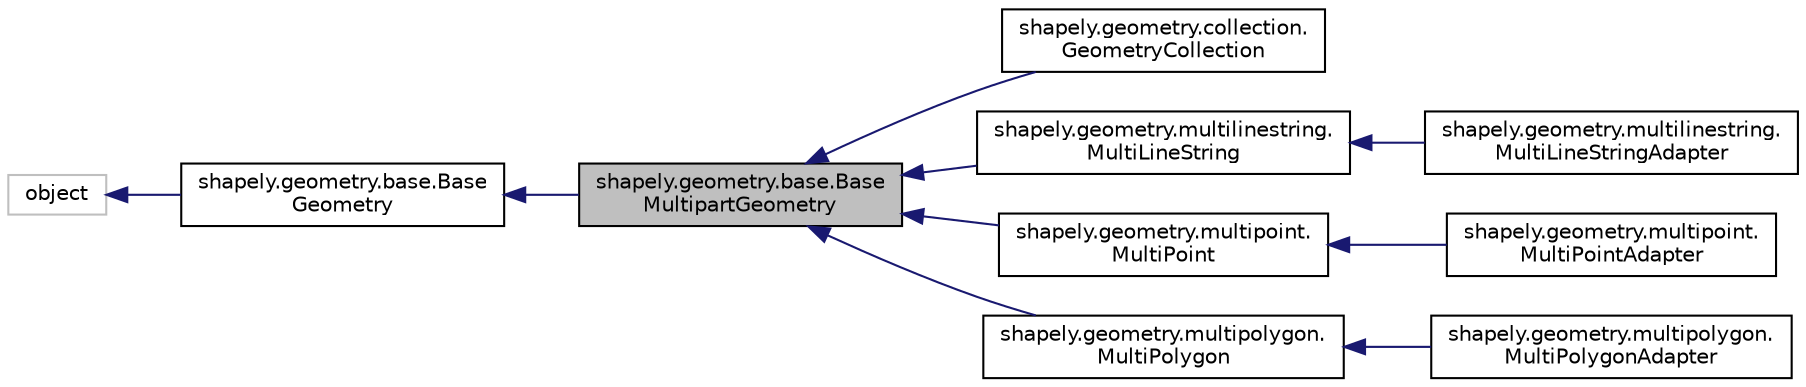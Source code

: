 digraph "shapely.geometry.base.BaseMultipartGeometry"
{
 // LATEX_PDF_SIZE
  edge [fontname="Helvetica",fontsize="10",labelfontname="Helvetica",labelfontsize="10"];
  node [fontname="Helvetica",fontsize="10",shape=record];
  rankdir="LR";
  Node1 [label="shapely.geometry.base.Base\lMultipartGeometry",height=0.2,width=0.4,color="black", fillcolor="grey75", style="filled", fontcolor="black",tooltip=" "];
  Node2 -> Node1 [dir="back",color="midnightblue",fontsize="10",style="solid"];
  Node2 [label="shapely.geometry.base.Base\lGeometry",height=0.2,width=0.4,color="black", fillcolor="white", style="filled",URL="$classshapely_1_1geometry_1_1base_1_1_base_geometry.html",tooltip=" "];
  Node3 -> Node2 [dir="back",color="midnightblue",fontsize="10",style="solid"];
  Node3 [label="object",height=0.2,width=0.4,color="grey75", fillcolor="white", style="filled",tooltip=" "];
  Node1 -> Node4 [dir="back",color="midnightblue",fontsize="10",style="solid"];
  Node4 [label="shapely.geometry.collection.\lGeometryCollection",height=0.2,width=0.4,color="black", fillcolor="white", style="filled",URL="$classshapely_1_1geometry_1_1collection_1_1_geometry_collection.html",tooltip=" "];
  Node1 -> Node5 [dir="back",color="midnightblue",fontsize="10",style="solid"];
  Node5 [label="shapely.geometry.multilinestring.\lMultiLineString",height=0.2,width=0.4,color="black", fillcolor="white", style="filled",URL="$classshapely_1_1geometry_1_1multilinestring_1_1_multi_line_string.html",tooltip=" "];
  Node5 -> Node6 [dir="back",color="midnightblue",fontsize="10",style="solid"];
  Node6 [label="shapely.geometry.multilinestring.\lMultiLineStringAdapter",height=0.2,width=0.4,color="black", fillcolor="white", style="filled",URL="$classshapely_1_1geometry_1_1multilinestring_1_1_multi_line_string_adapter.html",tooltip=" "];
  Node1 -> Node7 [dir="back",color="midnightblue",fontsize="10",style="solid"];
  Node7 [label="shapely.geometry.multipoint.\lMultiPoint",height=0.2,width=0.4,color="black", fillcolor="white", style="filled",URL="$classshapely_1_1geometry_1_1multipoint_1_1_multi_point.html",tooltip=" "];
  Node7 -> Node8 [dir="back",color="midnightblue",fontsize="10",style="solid"];
  Node8 [label="shapely.geometry.multipoint.\lMultiPointAdapter",height=0.2,width=0.4,color="black", fillcolor="white", style="filled",URL="$classshapely_1_1geometry_1_1multipoint_1_1_multi_point_adapter.html",tooltip=" "];
  Node1 -> Node9 [dir="back",color="midnightblue",fontsize="10",style="solid"];
  Node9 [label="shapely.geometry.multipolygon.\lMultiPolygon",height=0.2,width=0.4,color="black", fillcolor="white", style="filled",URL="$classshapely_1_1geometry_1_1multipolygon_1_1_multi_polygon.html",tooltip=" "];
  Node9 -> Node10 [dir="back",color="midnightblue",fontsize="10",style="solid"];
  Node10 [label="shapely.geometry.multipolygon.\lMultiPolygonAdapter",height=0.2,width=0.4,color="black", fillcolor="white", style="filled",URL="$classshapely_1_1geometry_1_1multipolygon_1_1_multi_polygon_adapter.html",tooltip=" "];
}
